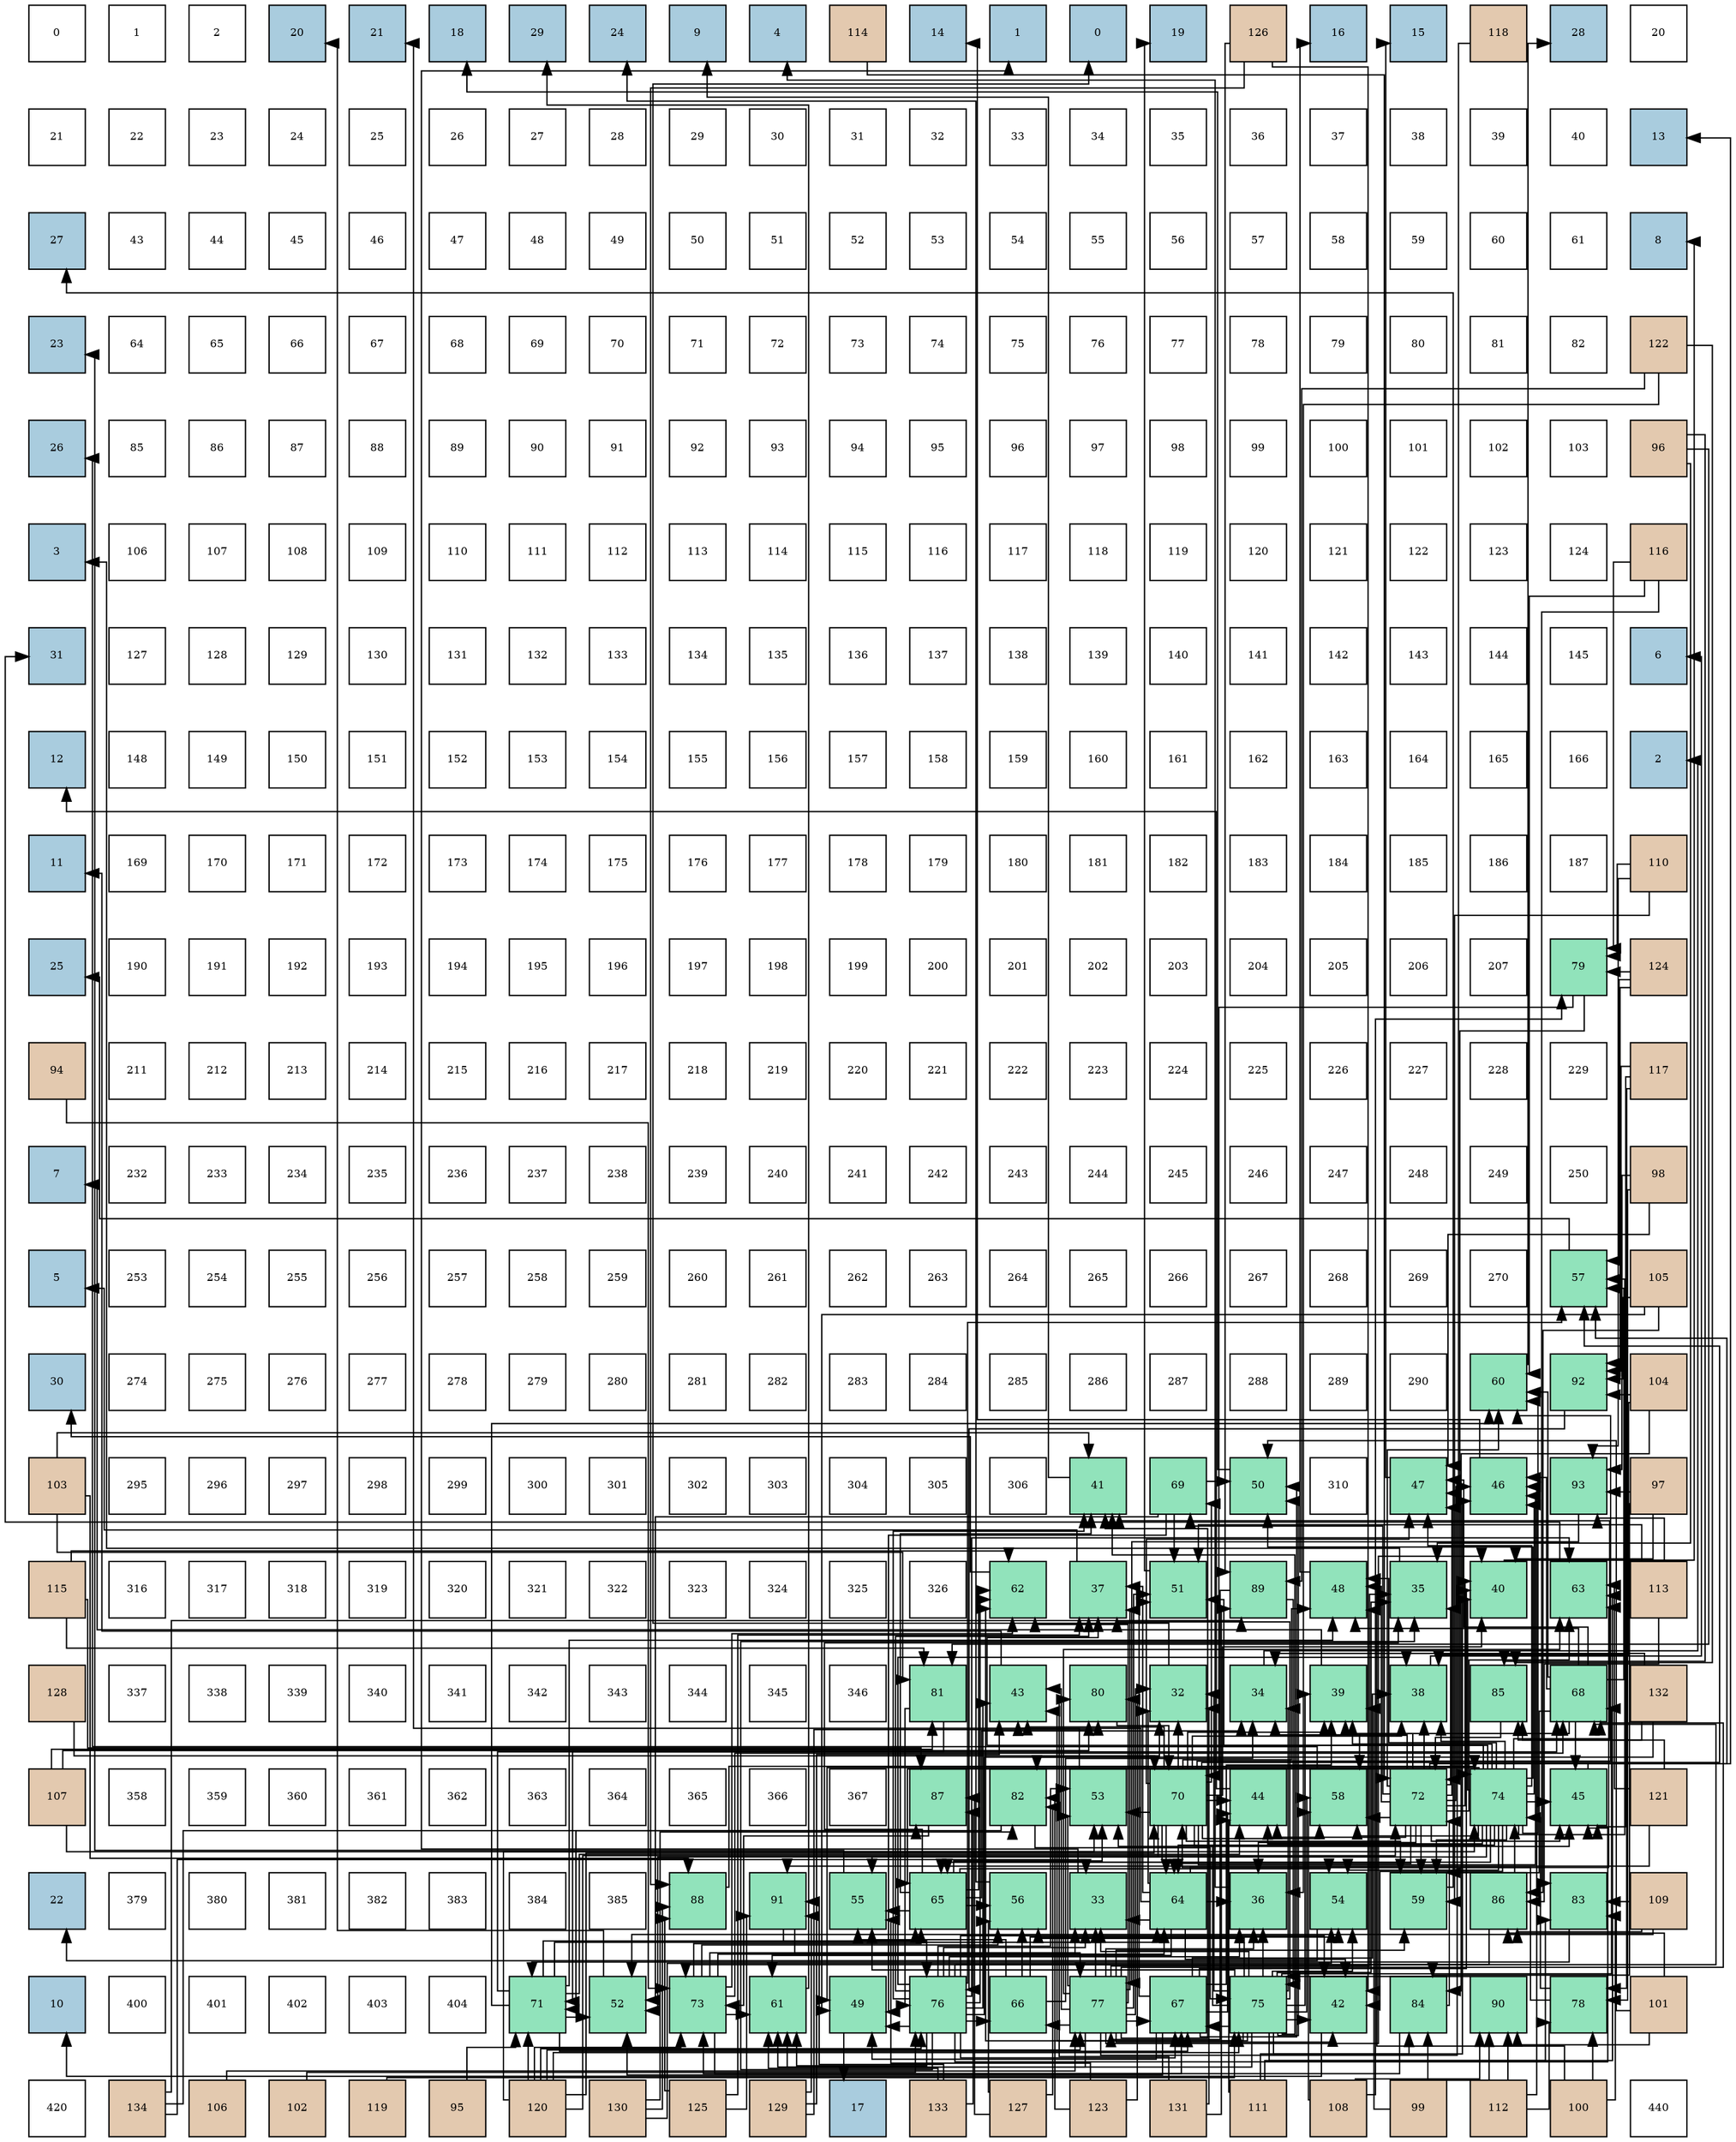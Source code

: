 digraph layout{
 rankdir=TB;
 splines=ortho;
 node [style=filled shape=square fixedsize=true width=0.6];
0[label="0", fontsize=8, fillcolor="#ffffff"];
1[label="1", fontsize=8, fillcolor="#ffffff"];
2[label="2", fontsize=8, fillcolor="#ffffff"];
3[label="20", fontsize=8, fillcolor="#a9ccde"];
4[label="21", fontsize=8, fillcolor="#a9ccde"];
5[label="18", fontsize=8, fillcolor="#a9ccde"];
6[label="29", fontsize=8, fillcolor="#a9ccde"];
7[label="24", fontsize=8, fillcolor="#a9ccde"];
8[label="9", fontsize=8, fillcolor="#a9ccde"];
9[label="4", fontsize=8, fillcolor="#a9ccde"];
10[label="114", fontsize=8, fillcolor="#e3c9af"];
11[label="14", fontsize=8, fillcolor="#a9ccde"];
12[label="1", fontsize=8, fillcolor="#a9ccde"];
13[label="0", fontsize=8, fillcolor="#a9ccde"];
14[label="19", fontsize=8, fillcolor="#a9ccde"];
15[label="126", fontsize=8, fillcolor="#e3c9af"];
16[label="16", fontsize=8, fillcolor="#a9ccde"];
17[label="15", fontsize=8, fillcolor="#a9ccde"];
18[label="118", fontsize=8, fillcolor="#e3c9af"];
19[label="28", fontsize=8, fillcolor="#a9ccde"];
20[label="20", fontsize=8, fillcolor="#ffffff"];
21[label="21", fontsize=8, fillcolor="#ffffff"];
22[label="22", fontsize=8, fillcolor="#ffffff"];
23[label="23", fontsize=8, fillcolor="#ffffff"];
24[label="24", fontsize=8, fillcolor="#ffffff"];
25[label="25", fontsize=8, fillcolor="#ffffff"];
26[label="26", fontsize=8, fillcolor="#ffffff"];
27[label="27", fontsize=8, fillcolor="#ffffff"];
28[label="28", fontsize=8, fillcolor="#ffffff"];
29[label="29", fontsize=8, fillcolor="#ffffff"];
30[label="30", fontsize=8, fillcolor="#ffffff"];
31[label="31", fontsize=8, fillcolor="#ffffff"];
32[label="32", fontsize=8, fillcolor="#ffffff"];
33[label="33", fontsize=8, fillcolor="#ffffff"];
34[label="34", fontsize=8, fillcolor="#ffffff"];
35[label="35", fontsize=8, fillcolor="#ffffff"];
36[label="36", fontsize=8, fillcolor="#ffffff"];
37[label="37", fontsize=8, fillcolor="#ffffff"];
38[label="38", fontsize=8, fillcolor="#ffffff"];
39[label="39", fontsize=8, fillcolor="#ffffff"];
40[label="40", fontsize=8, fillcolor="#ffffff"];
41[label="13", fontsize=8, fillcolor="#a9ccde"];
42[label="27", fontsize=8, fillcolor="#a9ccde"];
43[label="43", fontsize=8, fillcolor="#ffffff"];
44[label="44", fontsize=8, fillcolor="#ffffff"];
45[label="45", fontsize=8, fillcolor="#ffffff"];
46[label="46", fontsize=8, fillcolor="#ffffff"];
47[label="47", fontsize=8, fillcolor="#ffffff"];
48[label="48", fontsize=8, fillcolor="#ffffff"];
49[label="49", fontsize=8, fillcolor="#ffffff"];
50[label="50", fontsize=8, fillcolor="#ffffff"];
51[label="51", fontsize=8, fillcolor="#ffffff"];
52[label="52", fontsize=8, fillcolor="#ffffff"];
53[label="53", fontsize=8, fillcolor="#ffffff"];
54[label="54", fontsize=8, fillcolor="#ffffff"];
55[label="55", fontsize=8, fillcolor="#ffffff"];
56[label="56", fontsize=8, fillcolor="#ffffff"];
57[label="57", fontsize=8, fillcolor="#ffffff"];
58[label="58", fontsize=8, fillcolor="#ffffff"];
59[label="59", fontsize=8, fillcolor="#ffffff"];
60[label="60", fontsize=8, fillcolor="#ffffff"];
61[label="61", fontsize=8, fillcolor="#ffffff"];
62[label="8", fontsize=8, fillcolor="#a9ccde"];
63[label="23", fontsize=8, fillcolor="#a9ccde"];
64[label="64", fontsize=8, fillcolor="#ffffff"];
65[label="65", fontsize=8, fillcolor="#ffffff"];
66[label="66", fontsize=8, fillcolor="#ffffff"];
67[label="67", fontsize=8, fillcolor="#ffffff"];
68[label="68", fontsize=8, fillcolor="#ffffff"];
69[label="69", fontsize=8, fillcolor="#ffffff"];
70[label="70", fontsize=8, fillcolor="#ffffff"];
71[label="71", fontsize=8, fillcolor="#ffffff"];
72[label="72", fontsize=8, fillcolor="#ffffff"];
73[label="73", fontsize=8, fillcolor="#ffffff"];
74[label="74", fontsize=8, fillcolor="#ffffff"];
75[label="75", fontsize=8, fillcolor="#ffffff"];
76[label="76", fontsize=8, fillcolor="#ffffff"];
77[label="77", fontsize=8, fillcolor="#ffffff"];
78[label="78", fontsize=8, fillcolor="#ffffff"];
79[label="79", fontsize=8, fillcolor="#ffffff"];
80[label="80", fontsize=8, fillcolor="#ffffff"];
81[label="81", fontsize=8, fillcolor="#ffffff"];
82[label="82", fontsize=8, fillcolor="#ffffff"];
83[label="122", fontsize=8, fillcolor="#e3c9af"];
84[label="26", fontsize=8, fillcolor="#a9ccde"];
85[label="85", fontsize=8, fillcolor="#ffffff"];
86[label="86", fontsize=8, fillcolor="#ffffff"];
87[label="87", fontsize=8, fillcolor="#ffffff"];
88[label="88", fontsize=8, fillcolor="#ffffff"];
89[label="89", fontsize=8, fillcolor="#ffffff"];
90[label="90", fontsize=8, fillcolor="#ffffff"];
91[label="91", fontsize=8, fillcolor="#ffffff"];
92[label="92", fontsize=8, fillcolor="#ffffff"];
93[label="93", fontsize=8, fillcolor="#ffffff"];
94[label="94", fontsize=8, fillcolor="#ffffff"];
95[label="95", fontsize=8, fillcolor="#ffffff"];
96[label="96", fontsize=8, fillcolor="#ffffff"];
97[label="97", fontsize=8, fillcolor="#ffffff"];
98[label="98", fontsize=8, fillcolor="#ffffff"];
99[label="99", fontsize=8, fillcolor="#ffffff"];
100[label="100", fontsize=8, fillcolor="#ffffff"];
101[label="101", fontsize=8, fillcolor="#ffffff"];
102[label="102", fontsize=8, fillcolor="#ffffff"];
103[label="103", fontsize=8, fillcolor="#ffffff"];
104[label="96", fontsize=8, fillcolor="#e3c9af"];
105[label="3", fontsize=8, fillcolor="#a9ccde"];
106[label="106", fontsize=8, fillcolor="#ffffff"];
107[label="107", fontsize=8, fillcolor="#ffffff"];
108[label="108", fontsize=8, fillcolor="#ffffff"];
109[label="109", fontsize=8, fillcolor="#ffffff"];
110[label="110", fontsize=8, fillcolor="#ffffff"];
111[label="111", fontsize=8, fillcolor="#ffffff"];
112[label="112", fontsize=8, fillcolor="#ffffff"];
113[label="113", fontsize=8, fillcolor="#ffffff"];
114[label="114", fontsize=8, fillcolor="#ffffff"];
115[label="115", fontsize=8, fillcolor="#ffffff"];
116[label="116", fontsize=8, fillcolor="#ffffff"];
117[label="117", fontsize=8, fillcolor="#ffffff"];
118[label="118", fontsize=8, fillcolor="#ffffff"];
119[label="119", fontsize=8, fillcolor="#ffffff"];
120[label="120", fontsize=8, fillcolor="#ffffff"];
121[label="121", fontsize=8, fillcolor="#ffffff"];
122[label="122", fontsize=8, fillcolor="#ffffff"];
123[label="123", fontsize=8, fillcolor="#ffffff"];
124[label="124", fontsize=8, fillcolor="#ffffff"];
125[label="116", fontsize=8, fillcolor="#e3c9af"];
126[label="31", fontsize=8, fillcolor="#a9ccde"];
127[label="127", fontsize=8, fillcolor="#ffffff"];
128[label="128", fontsize=8, fillcolor="#ffffff"];
129[label="129", fontsize=8, fillcolor="#ffffff"];
130[label="130", fontsize=8, fillcolor="#ffffff"];
131[label="131", fontsize=8, fillcolor="#ffffff"];
132[label="132", fontsize=8, fillcolor="#ffffff"];
133[label="133", fontsize=8, fillcolor="#ffffff"];
134[label="134", fontsize=8, fillcolor="#ffffff"];
135[label="135", fontsize=8, fillcolor="#ffffff"];
136[label="136", fontsize=8, fillcolor="#ffffff"];
137[label="137", fontsize=8, fillcolor="#ffffff"];
138[label="138", fontsize=8, fillcolor="#ffffff"];
139[label="139", fontsize=8, fillcolor="#ffffff"];
140[label="140", fontsize=8, fillcolor="#ffffff"];
141[label="141", fontsize=8, fillcolor="#ffffff"];
142[label="142", fontsize=8, fillcolor="#ffffff"];
143[label="143", fontsize=8, fillcolor="#ffffff"];
144[label="144", fontsize=8, fillcolor="#ffffff"];
145[label="145", fontsize=8, fillcolor="#ffffff"];
146[label="6", fontsize=8, fillcolor="#a9ccde"];
147[label="12", fontsize=8, fillcolor="#a9ccde"];
148[label="148", fontsize=8, fillcolor="#ffffff"];
149[label="149", fontsize=8, fillcolor="#ffffff"];
150[label="150", fontsize=8, fillcolor="#ffffff"];
151[label="151", fontsize=8, fillcolor="#ffffff"];
152[label="152", fontsize=8, fillcolor="#ffffff"];
153[label="153", fontsize=8, fillcolor="#ffffff"];
154[label="154", fontsize=8, fillcolor="#ffffff"];
155[label="155", fontsize=8, fillcolor="#ffffff"];
156[label="156", fontsize=8, fillcolor="#ffffff"];
157[label="157", fontsize=8, fillcolor="#ffffff"];
158[label="158", fontsize=8, fillcolor="#ffffff"];
159[label="159", fontsize=8, fillcolor="#ffffff"];
160[label="160", fontsize=8, fillcolor="#ffffff"];
161[label="161", fontsize=8, fillcolor="#ffffff"];
162[label="162", fontsize=8, fillcolor="#ffffff"];
163[label="163", fontsize=8, fillcolor="#ffffff"];
164[label="164", fontsize=8, fillcolor="#ffffff"];
165[label="165", fontsize=8, fillcolor="#ffffff"];
166[label="166", fontsize=8, fillcolor="#ffffff"];
167[label="2", fontsize=8, fillcolor="#a9ccde"];
168[label="11", fontsize=8, fillcolor="#a9ccde"];
169[label="169", fontsize=8, fillcolor="#ffffff"];
170[label="170", fontsize=8, fillcolor="#ffffff"];
171[label="171", fontsize=8, fillcolor="#ffffff"];
172[label="172", fontsize=8, fillcolor="#ffffff"];
173[label="173", fontsize=8, fillcolor="#ffffff"];
174[label="174", fontsize=8, fillcolor="#ffffff"];
175[label="175", fontsize=8, fillcolor="#ffffff"];
176[label="176", fontsize=8, fillcolor="#ffffff"];
177[label="177", fontsize=8, fillcolor="#ffffff"];
178[label="178", fontsize=8, fillcolor="#ffffff"];
179[label="179", fontsize=8, fillcolor="#ffffff"];
180[label="180", fontsize=8, fillcolor="#ffffff"];
181[label="181", fontsize=8, fillcolor="#ffffff"];
182[label="182", fontsize=8, fillcolor="#ffffff"];
183[label="183", fontsize=8, fillcolor="#ffffff"];
184[label="184", fontsize=8, fillcolor="#ffffff"];
185[label="185", fontsize=8, fillcolor="#ffffff"];
186[label="186", fontsize=8, fillcolor="#ffffff"];
187[label="187", fontsize=8, fillcolor="#ffffff"];
188[label="110", fontsize=8, fillcolor="#e3c9af"];
189[label="25", fontsize=8, fillcolor="#a9ccde"];
190[label="190", fontsize=8, fillcolor="#ffffff"];
191[label="191", fontsize=8, fillcolor="#ffffff"];
192[label="192", fontsize=8, fillcolor="#ffffff"];
193[label="193", fontsize=8, fillcolor="#ffffff"];
194[label="194", fontsize=8, fillcolor="#ffffff"];
195[label="195", fontsize=8, fillcolor="#ffffff"];
196[label="196", fontsize=8, fillcolor="#ffffff"];
197[label="197", fontsize=8, fillcolor="#ffffff"];
198[label="198", fontsize=8, fillcolor="#ffffff"];
199[label="199", fontsize=8, fillcolor="#ffffff"];
200[label="200", fontsize=8, fillcolor="#ffffff"];
201[label="201", fontsize=8, fillcolor="#ffffff"];
202[label="202", fontsize=8, fillcolor="#ffffff"];
203[label="203", fontsize=8, fillcolor="#ffffff"];
204[label="204", fontsize=8, fillcolor="#ffffff"];
205[label="205", fontsize=8, fillcolor="#ffffff"];
206[label="206", fontsize=8, fillcolor="#ffffff"];
207[label="207", fontsize=8, fillcolor="#ffffff"];
208[label="79", fontsize=8, fillcolor="#91e3bb"];
209[label="124", fontsize=8, fillcolor="#e3c9af"];
210[label="94", fontsize=8, fillcolor="#e3c9af"];
211[label="211", fontsize=8, fillcolor="#ffffff"];
212[label="212", fontsize=8, fillcolor="#ffffff"];
213[label="213", fontsize=8, fillcolor="#ffffff"];
214[label="214", fontsize=8, fillcolor="#ffffff"];
215[label="215", fontsize=8, fillcolor="#ffffff"];
216[label="216", fontsize=8, fillcolor="#ffffff"];
217[label="217", fontsize=8, fillcolor="#ffffff"];
218[label="218", fontsize=8, fillcolor="#ffffff"];
219[label="219", fontsize=8, fillcolor="#ffffff"];
220[label="220", fontsize=8, fillcolor="#ffffff"];
221[label="221", fontsize=8, fillcolor="#ffffff"];
222[label="222", fontsize=8, fillcolor="#ffffff"];
223[label="223", fontsize=8, fillcolor="#ffffff"];
224[label="224", fontsize=8, fillcolor="#ffffff"];
225[label="225", fontsize=8, fillcolor="#ffffff"];
226[label="226", fontsize=8, fillcolor="#ffffff"];
227[label="227", fontsize=8, fillcolor="#ffffff"];
228[label="228", fontsize=8, fillcolor="#ffffff"];
229[label="229", fontsize=8, fillcolor="#ffffff"];
230[label="117", fontsize=8, fillcolor="#e3c9af"];
231[label="7", fontsize=8, fillcolor="#a9ccde"];
232[label="232", fontsize=8, fillcolor="#ffffff"];
233[label="233", fontsize=8, fillcolor="#ffffff"];
234[label="234", fontsize=8, fillcolor="#ffffff"];
235[label="235", fontsize=8, fillcolor="#ffffff"];
236[label="236", fontsize=8, fillcolor="#ffffff"];
237[label="237", fontsize=8, fillcolor="#ffffff"];
238[label="238", fontsize=8, fillcolor="#ffffff"];
239[label="239", fontsize=8, fillcolor="#ffffff"];
240[label="240", fontsize=8, fillcolor="#ffffff"];
241[label="241", fontsize=8, fillcolor="#ffffff"];
242[label="242", fontsize=8, fillcolor="#ffffff"];
243[label="243", fontsize=8, fillcolor="#ffffff"];
244[label="244", fontsize=8, fillcolor="#ffffff"];
245[label="245", fontsize=8, fillcolor="#ffffff"];
246[label="246", fontsize=8, fillcolor="#ffffff"];
247[label="247", fontsize=8, fillcolor="#ffffff"];
248[label="248", fontsize=8, fillcolor="#ffffff"];
249[label="249", fontsize=8, fillcolor="#ffffff"];
250[label="250", fontsize=8, fillcolor="#ffffff"];
251[label="98", fontsize=8, fillcolor="#e3c9af"];
252[label="5", fontsize=8, fillcolor="#a9ccde"];
253[label="253", fontsize=8, fillcolor="#ffffff"];
254[label="254", fontsize=8, fillcolor="#ffffff"];
255[label="255", fontsize=8, fillcolor="#ffffff"];
256[label="256", fontsize=8, fillcolor="#ffffff"];
257[label="257", fontsize=8, fillcolor="#ffffff"];
258[label="258", fontsize=8, fillcolor="#ffffff"];
259[label="259", fontsize=8, fillcolor="#ffffff"];
260[label="260", fontsize=8, fillcolor="#ffffff"];
261[label="261", fontsize=8, fillcolor="#ffffff"];
262[label="262", fontsize=8, fillcolor="#ffffff"];
263[label="263", fontsize=8, fillcolor="#ffffff"];
264[label="264", fontsize=8, fillcolor="#ffffff"];
265[label="265", fontsize=8, fillcolor="#ffffff"];
266[label="266", fontsize=8, fillcolor="#ffffff"];
267[label="267", fontsize=8, fillcolor="#ffffff"];
268[label="268", fontsize=8, fillcolor="#ffffff"];
269[label="269", fontsize=8, fillcolor="#ffffff"];
270[label="270", fontsize=8, fillcolor="#ffffff"];
271[label="57", fontsize=8, fillcolor="#91e3bb"];
272[label="105", fontsize=8, fillcolor="#e3c9af"];
273[label="30", fontsize=8, fillcolor="#a9ccde"];
274[label="274", fontsize=8, fillcolor="#ffffff"];
275[label="275", fontsize=8, fillcolor="#ffffff"];
276[label="276", fontsize=8, fillcolor="#ffffff"];
277[label="277", fontsize=8, fillcolor="#ffffff"];
278[label="278", fontsize=8, fillcolor="#ffffff"];
279[label="279", fontsize=8, fillcolor="#ffffff"];
280[label="280", fontsize=8, fillcolor="#ffffff"];
281[label="281", fontsize=8, fillcolor="#ffffff"];
282[label="282", fontsize=8, fillcolor="#ffffff"];
283[label="283", fontsize=8, fillcolor="#ffffff"];
284[label="284", fontsize=8, fillcolor="#ffffff"];
285[label="285", fontsize=8, fillcolor="#ffffff"];
286[label="286", fontsize=8, fillcolor="#ffffff"];
287[label="287", fontsize=8, fillcolor="#ffffff"];
288[label="288", fontsize=8, fillcolor="#ffffff"];
289[label="289", fontsize=8, fillcolor="#ffffff"];
290[label="290", fontsize=8, fillcolor="#ffffff"];
291[label="60", fontsize=8, fillcolor="#91e3bb"];
292[label="92", fontsize=8, fillcolor="#91e3bb"];
293[label="104", fontsize=8, fillcolor="#e3c9af"];
294[label="103", fontsize=8, fillcolor="#e3c9af"];
295[label="295", fontsize=8, fillcolor="#ffffff"];
296[label="296", fontsize=8, fillcolor="#ffffff"];
297[label="297", fontsize=8, fillcolor="#ffffff"];
298[label="298", fontsize=8, fillcolor="#ffffff"];
299[label="299", fontsize=8, fillcolor="#ffffff"];
300[label="300", fontsize=8, fillcolor="#ffffff"];
301[label="301", fontsize=8, fillcolor="#ffffff"];
302[label="302", fontsize=8, fillcolor="#ffffff"];
303[label="303", fontsize=8, fillcolor="#ffffff"];
304[label="304", fontsize=8, fillcolor="#ffffff"];
305[label="305", fontsize=8, fillcolor="#ffffff"];
306[label="306", fontsize=8, fillcolor="#ffffff"];
307[label="41", fontsize=8, fillcolor="#91e3bb"];
308[label="69", fontsize=8, fillcolor="#91e3bb"];
309[label="50", fontsize=8, fillcolor="#91e3bb"];
310[label="310", fontsize=8, fillcolor="#ffffff"];
311[label="47", fontsize=8, fillcolor="#91e3bb"];
312[label="46", fontsize=8, fillcolor="#91e3bb"];
313[label="93", fontsize=8, fillcolor="#91e3bb"];
314[label="97", fontsize=8, fillcolor="#e3c9af"];
315[label="115", fontsize=8, fillcolor="#e3c9af"];
316[label="316", fontsize=8, fillcolor="#ffffff"];
317[label="317", fontsize=8, fillcolor="#ffffff"];
318[label="318", fontsize=8, fillcolor="#ffffff"];
319[label="319", fontsize=8, fillcolor="#ffffff"];
320[label="320", fontsize=8, fillcolor="#ffffff"];
321[label="321", fontsize=8, fillcolor="#ffffff"];
322[label="322", fontsize=8, fillcolor="#ffffff"];
323[label="323", fontsize=8, fillcolor="#ffffff"];
324[label="324", fontsize=8, fillcolor="#ffffff"];
325[label="325", fontsize=8, fillcolor="#ffffff"];
326[label="326", fontsize=8, fillcolor="#ffffff"];
327[label="62", fontsize=8, fillcolor="#91e3bb"];
328[label="37", fontsize=8, fillcolor="#91e3bb"];
329[label="51", fontsize=8, fillcolor="#91e3bb"];
330[label="89", fontsize=8, fillcolor="#91e3bb"];
331[label="48", fontsize=8, fillcolor="#91e3bb"];
332[label="35", fontsize=8, fillcolor="#91e3bb"];
333[label="40", fontsize=8, fillcolor="#91e3bb"];
334[label="63", fontsize=8, fillcolor="#91e3bb"];
335[label="113", fontsize=8, fillcolor="#e3c9af"];
336[label="128", fontsize=8, fillcolor="#e3c9af"];
337[label="337", fontsize=8, fillcolor="#ffffff"];
338[label="338", fontsize=8, fillcolor="#ffffff"];
339[label="339", fontsize=8, fillcolor="#ffffff"];
340[label="340", fontsize=8, fillcolor="#ffffff"];
341[label="341", fontsize=8, fillcolor="#ffffff"];
342[label="342", fontsize=8, fillcolor="#ffffff"];
343[label="343", fontsize=8, fillcolor="#ffffff"];
344[label="344", fontsize=8, fillcolor="#ffffff"];
345[label="345", fontsize=8, fillcolor="#ffffff"];
346[label="346", fontsize=8, fillcolor="#ffffff"];
347[label="81", fontsize=8, fillcolor="#91e3bb"];
348[label="43", fontsize=8, fillcolor="#91e3bb"];
349[label="80", fontsize=8, fillcolor="#91e3bb"];
350[label="32", fontsize=8, fillcolor="#91e3bb"];
351[label="34", fontsize=8, fillcolor="#91e3bb"];
352[label="39", fontsize=8, fillcolor="#91e3bb"];
353[label="38", fontsize=8, fillcolor="#91e3bb"];
354[label="85", fontsize=8, fillcolor="#91e3bb"];
355[label="68", fontsize=8, fillcolor="#91e3bb"];
356[label="132", fontsize=8, fillcolor="#e3c9af"];
357[label="107", fontsize=8, fillcolor="#e3c9af"];
358[label="358", fontsize=8, fillcolor="#ffffff"];
359[label="359", fontsize=8, fillcolor="#ffffff"];
360[label="360", fontsize=8, fillcolor="#ffffff"];
361[label="361", fontsize=8, fillcolor="#ffffff"];
362[label="362", fontsize=8, fillcolor="#ffffff"];
363[label="363", fontsize=8, fillcolor="#ffffff"];
364[label="364", fontsize=8, fillcolor="#ffffff"];
365[label="365", fontsize=8, fillcolor="#ffffff"];
366[label="366", fontsize=8, fillcolor="#ffffff"];
367[label="367", fontsize=8, fillcolor="#ffffff"];
368[label="87", fontsize=8, fillcolor="#91e3bb"];
369[label="82", fontsize=8, fillcolor="#91e3bb"];
370[label="53", fontsize=8, fillcolor="#91e3bb"];
371[label="70", fontsize=8, fillcolor="#91e3bb"];
372[label="44", fontsize=8, fillcolor="#91e3bb"];
373[label="58", fontsize=8, fillcolor="#91e3bb"];
374[label="72", fontsize=8, fillcolor="#91e3bb"];
375[label="74", fontsize=8, fillcolor="#91e3bb"];
376[label="45", fontsize=8, fillcolor="#91e3bb"];
377[label="121", fontsize=8, fillcolor="#e3c9af"];
378[label="22", fontsize=8, fillcolor="#a9ccde"];
379[label="379", fontsize=8, fillcolor="#ffffff"];
380[label="380", fontsize=8, fillcolor="#ffffff"];
381[label="381", fontsize=8, fillcolor="#ffffff"];
382[label="382", fontsize=8, fillcolor="#ffffff"];
383[label="383", fontsize=8, fillcolor="#ffffff"];
384[label="384", fontsize=8, fillcolor="#ffffff"];
385[label="385", fontsize=8, fillcolor="#ffffff"];
386[label="88", fontsize=8, fillcolor="#91e3bb"];
387[label="91", fontsize=8, fillcolor="#91e3bb"];
388[label="55", fontsize=8, fillcolor="#91e3bb"];
389[label="65", fontsize=8, fillcolor="#91e3bb"];
390[label="56", fontsize=8, fillcolor="#91e3bb"];
391[label="33", fontsize=8, fillcolor="#91e3bb"];
392[label="64", fontsize=8, fillcolor="#91e3bb"];
393[label="36", fontsize=8, fillcolor="#91e3bb"];
394[label="54", fontsize=8, fillcolor="#91e3bb"];
395[label="59", fontsize=8, fillcolor="#91e3bb"];
396[label="86", fontsize=8, fillcolor="#91e3bb"];
397[label="83", fontsize=8, fillcolor="#91e3bb"];
398[label="109", fontsize=8, fillcolor="#e3c9af"];
399[label="10", fontsize=8, fillcolor="#a9ccde"];
400[label="400", fontsize=8, fillcolor="#ffffff"];
401[label="401", fontsize=8, fillcolor="#ffffff"];
402[label="402", fontsize=8, fillcolor="#ffffff"];
403[label="403", fontsize=8, fillcolor="#ffffff"];
404[label="404", fontsize=8, fillcolor="#ffffff"];
405[label="71", fontsize=8, fillcolor="#91e3bb"];
406[label="52", fontsize=8, fillcolor="#91e3bb"];
407[label="73", fontsize=8, fillcolor="#91e3bb"];
408[label="61", fontsize=8, fillcolor="#91e3bb"];
409[label="49", fontsize=8, fillcolor="#91e3bb"];
410[label="76", fontsize=8, fillcolor="#91e3bb"];
411[label="66", fontsize=8, fillcolor="#91e3bb"];
412[label="77", fontsize=8, fillcolor="#91e3bb"];
413[label="67", fontsize=8, fillcolor="#91e3bb"];
414[label="75", fontsize=8, fillcolor="#91e3bb"];
415[label="42", fontsize=8, fillcolor="#91e3bb"];
416[label="84", fontsize=8, fillcolor="#91e3bb"];
417[label="90", fontsize=8, fillcolor="#91e3bb"];
418[label="78", fontsize=8, fillcolor="#91e3bb"];
419[label="101", fontsize=8, fillcolor="#e3c9af"];
420[label="420", fontsize=8, fillcolor="#ffffff"];
421[label="134", fontsize=8, fillcolor="#e3c9af"];
422[label="106", fontsize=8, fillcolor="#e3c9af"];
423[label="102", fontsize=8, fillcolor="#e3c9af"];
424[label="119", fontsize=8, fillcolor="#e3c9af"];
425[label="95", fontsize=8, fillcolor="#e3c9af"];
426[label="120", fontsize=8, fillcolor="#e3c9af"];
427[label="130", fontsize=8, fillcolor="#e3c9af"];
428[label="125", fontsize=8, fillcolor="#e3c9af"];
429[label="129", fontsize=8, fillcolor="#e3c9af"];
430[label="17", fontsize=8, fillcolor="#a9ccde"];
431[label="133", fontsize=8, fillcolor="#e3c9af"];
432[label="127", fontsize=8, fillcolor="#e3c9af"];
433[label="123", fontsize=8, fillcolor="#e3c9af"];
434[label="131", fontsize=8, fillcolor="#e3c9af"];
435[label="111", fontsize=8, fillcolor="#e3c9af"];
436[label="108", fontsize=8, fillcolor="#e3c9af"];
437[label="99", fontsize=8, fillcolor="#e3c9af"];
438[label="112", fontsize=8, fillcolor="#e3c9af"];
439[label="100", fontsize=8, fillcolor="#e3c9af"];
440[label="440", fontsize=8, fillcolor="#ffffff"];
edge [constraint=false, style=vis];350 -> 13;
391 -> 12;
351 -> 167;
332 -> 105;
393 -> 9;
328 -> 252;
353 -> 146;
352 -> 231;
333 -> 62;
307 -> 8;
415 -> 399;
348 -> 168;
372 -> 147;
376 -> 41;
312 -> 11;
311 -> 17;
331 -> 16;
409 -> 430;
309 -> 5;
329 -> 14;
406 -> 3;
370 -> 4;
394 -> 378;
388 -> 63;
390 -> 7;
271 -> 189;
373 -> 84;
395 -> 42;
291 -> 19;
408 -> 6;
327 -> 273;
334 -> 126;
392 -> 350;
392 -> 391;
392 -> 393;
392 -> 328;
392 -> 415;
392 -> 348;
392 -> 408;
392 -> 334;
389 -> 351;
389 -> 332;
389 -> 307;
389 -> 370;
389 -> 394;
389 -> 388;
389 -> 390;
389 -> 327;
411 -> 351;
411 -> 394;
411 -> 388;
411 -> 390;
413 -> 353;
413 -> 352;
413 -> 333;
413 -> 372;
413 -> 409;
413 -> 309;
413 -> 329;
413 -> 406;
355 -> 376;
355 -> 312;
355 -> 311;
355 -> 331;
355 -> 271;
355 -> 373;
355 -> 395;
355 -> 291;
308 -> 409;
308 -> 309;
308 -> 329;
308 -> 406;
371 -> 350;
371 -> 353;
371 -> 352;
371 -> 333;
371 -> 348;
371 -> 372;
371 -> 376;
371 -> 312;
371 -> 311;
371 -> 331;
371 -> 370;
371 -> 388;
371 -> 271;
371 -> 373;
371 -> 395;
371 -> 291;
371 -> 392;
371 -> 389;
371 -> 308;
405 -> 372;
405 -> 331;
405 -> 406;
405 -> 291;
405 -> 392;
405 -> 389;
405 -> 413;
405 -> 355;
374 -> 351;
374 -> 332;
374 -> 393;
374 -> 353;
374 -> 352;
374 -> 333;
374 -> 372;
374 -> 376;
374 -> 312;
374 -> 311;
374 -> 331;
374 -> 271;
374 -> 373;
374 -> 395;
374 -> 291;
374 -> 334;
374 -> 392;
374 -> 389;
374 -> 308;
407 -> 391;
407 -> 390;
407 -> 408;
407 -> 327;
407 -> 392;
407 -> 389;
407 -> 413;
407 -> 355;
375 -> 328;
375 -> 353;
375 -> 352;
375 -> 333;
375 -> 307;
375 -> 415;
375 -> 372;
375 -> 376;
375 -> 312;
375 -> 311;
375 -> 331;
375 -> 409;
375 -> 309;
375 -> 329;
375 -> 406;
375 -> 394;
375 -> 271;
375 -> 373;
375 -> 395;
375 -> 291;
375 -> 392;
375 -> 389;
414 -> 350;
414 -> 391;
414 -> 351;
414 -> 332;
414 -> 393;
414 -> 328;
414 -> 352;
414 -> 307;
414 -> 415;
414 -> 348;
414 -> 312;
414 -> 309;
414 -> 370;
414 -> 394;
414 -> 388;
414 -> 390;
414 -> 373;
414 -> 408;
414 -> 327;
414 -> 334;
414 -> 413;
414 -> 355;
410 -> 350;
410 -> 391;
410 -> 332;
410 -> 393;
410 -> 328;
410 -> 353;
410 -> 307;
410 -> 415;
410 -> 348;
410 -> 376;
410 -> 409;
410 -> 370;
410 -> 271;
410 -> 408;
410 -> 327;
410 -> 334;
410 -> 411;
410 -> 413;
410 -> 355;
412 -> 350;
412 -> 391;
412 -> 332;
412 -> 393;
412 -> 328;
412 -> 333;
412 -> 307;
412 -> 415;
412 -> 348;
412 -> 311;
412 -> 329;
412 -> 370;
412 -> 395;
412 -> 408;
412 -> 327;
412 -> 334;
412 -> 411;
412 -> 413;
412 -> 355;
418 -> 371;
418 -> 375;
208 -> 371;
208 -> 374;
349 -> 371;
347 -> 405;
347 -> 410;
369 -> 405;
369 -> 414;
397 -> 405;
416 -> 374;
416 -> 407;
354 -> 374;
396 -> 407;
396 -> 375;
368 -> 407;
386 -> 375;
330 -> 414;
330 -> 412;
417 -> 414;
387 -> 410;
387 -> 412;
292 -> 410;
313 -> 412;
210 -> 407;
425 -> 405;
104 -> 332;
104 -> 347;
104 -> 354;
314 -> 333;
314 -> 416;
314 -> 313;
251 -> 311;
251 -> 418;
251 -> 313;
437 -> 352;
437 -> 416;
437 -> 417;
439 -> 331;
439 -> 418;
439 -> 397;
419 -> 309;
419 -> 396;
419 -> 417;
423 -> 410;
294 -> 307;
294 -> 347;
294 -> 386;
293 -> 353;
293 -> 416;
293 -> 292;
272 -> 409;
272 -> 396;
272 -> 292;
422 -> 412;
357 -> 370;
357 -> 349;
357 -> 347;
436 -> 373;
436 -> 208;
436 -> 417;
398 -> 406;
398 -> 397;
398 -> 396;
188 -> 395;
188 -> 208;
188 -> 313;
435 -> 372;
435 -> 397;
435 -> 416;
438 -> 312;
438 -> 418;
438 -> 417;
335 -> 329;
335 -> 396;
335 -> 313;
10 -> 374;
315 -> 327;
315 -> 347;
315 -> 368;
125 -> 291;
125 -> 208;
125 -> 397;
230 -> 376;
230 -> 418;
230 -> 292;
18 -> 375;
424 -> 414;
426 -> 371;
426 -> 405;
426 -> 374;
426 -> 407;
426 -> 375;
426 -> 414;
426 -> 410;
426 -> 412;
377 -> 334;
377 -> 354;
377 -> 387;
83 -> 393;
83 -> 354;
83 -> 330;
433 -> 388;
433 -> 349;
433 -> 369;
209 -> 271;
209 -> 208;
209 -> 292;
428 -> 328;
428 -> 386;
428 -> 387;
15 -> 415;
15 -> 386;
15 -> 330;
432 -> 390;
432 -> 369;
432 -> 368;
336 -> 371;
429 -> 348;
429 -> 349;
429 -> 387;
427 -> 394;
427 -> 369;
427 -> 386;
434 -> 350;
434 -> 349;
434 -> 330;
356 -> 351;
356 -> 369;
356 -> 354;
431 -> 408;
431 -> 368;
431 -> 387;
421 -> 391;
421 -> 368;
421 -> 330;
edge [constraint=true, style=invis];
0 -> 21 -> 42 -> 63 -> 84 -> 105 -> 126 -> 147 -> 168 -> 189 -> 210 -> 231 -> 252 -> 273 -> 294 -> 315 -> 336 -> 357 -> 378 -> 399 -> 420;
1 -> 22 -> 43 -> 64 -> 85 -> 106 -> 127 -> 148 -> 169 -> 190 -> 211 -> 232 -> 253 -> 274 -> 295 -> 316 -> 337 -> 358 -> 379 -> 400 -> 421;
2 -> 23 -> 44 -> 65 -> 86 -> 107 -> 128 -> 149 -> 170 -> 191 -> 212 -> 233 -> 254 -> 275 -> 296 -> 317 -> 338 -> 359 -> 380 -> 401 -> 422;
3 -> 24 -> 45 -> 66 -> 87 -> 108 -> 129 -> 150 -> 171 -> 192 -> 213 -> 234 -> 255 -> 276 -> 297 -> 318 -> 339 -> 360 -> 381 -> 402 -> 423;
4 -> 25 -> 46 -> 67 -> 88 -> 109 -> 130 -> 151 -> 172 -> 193 -> 214 -> 235 -> 256 -> 277 -> 298 -> 319 -> 340 -> 361 -> 382 -> 403 -> 424;
5 -> 26 -> 47 -> 68 -> 89 -> 110 -> 131 -> 152 -> 173 -> 194 -> 215 -> 236 -> 257 -> 278 -> 299 -> 320 -> 341 -> 362 -> 383 -> 404 -> 425;
6 -> 27 -> 48 -> 69 -> 90 -> 111 -> 132 -> 153 -> 174 -> 195 -> 216 -> 237 -> 258 -> 279 -> 300 -> 321 -> 342 -> 363 -> 384 -> 405 -> 426;
7 -> 28 -> 49 -> 70 -> 91 -> 112 -> 133 -> 154 -> 175 -> 196 -> 217 -> 238 -> 259 -> 280 -> 301 -> 322 -> 343 -> 364 -> 385 -> 406 -> 427;
8 -> 29 -> 50 -> 71 -> 92 -> 113 -> 134 -> 155 -> 176 -> 197 -> 218 -> 239 -> 260 -> 281 -> 302 -> 323 -> 344 -> 365 -> 386 -> 407 -> 428;
9 -> 30 -> 51 -> 72 -> 93 -> 114 -> 135 -> 156 -> 177 -> 198 -> 219 -> 240 -> 261 -> 282 -> 303 -> 324 -> 345 -> 366 -> 387 -> 408 -> 429;
10 -> 31 -> 52 -> 73 -> 94 -> 115 -> 136 -> 157 -> 178 -> 199 -> 220 -> 241 -> 262 -> 283 -> 304 -> 325 -> 346 -> 367 -> 388 -> 409 -> 430;
11 -> 32 -> 53 -> 74 -> 95 -> 116 -> 137 -> 158 -> 179 -> 200 -> 221 -> 242 -> 263 -> 284 -> 305 -> 326 -> 347 -> 368 -> 389 -> 410 -> 431;
12 -> 33 -> 54 -> 75 -> 96 -> 117 -> 138 -> 159 -> 180 -> 201 -> 222 -> 243 -> 264 -> 285 -> 306 -> 327 -> 348 -> 369 -> 390 -> 411 -> 432;
13 -> 34 -> 55 -> 76 -> 97 -> 118 -> 139 -> 160 -> 181 -> 202 -> 223 -> 244 -> 265 -> 286 -> 307 -> 328 -> 349 -> 370 -> 391 -> 412 -> 433;
14 -> 35 -> 56 -> 77 -> 98 -> 119 -> 140 -> 161 -> 182 -> 203 -> 224 -> 245 -> 266 -> 287 -> 308 -> 329 -> 350 -> 371 -> 392 -> 413 -> 434;
15 -> 36 -> 57 -> 78 -> 99 -> 120 -> 141 -> 162 -> 183 -> 204 -> 225 -> 246 -> 267 -> 288 -> 309 -> 330 -> 351 -> 372 -> 393 -> 414 -> 435;
16 -> 37 -> 58 -> 79 -> 100 -> 121 -> 142 -> 163 -> 184 -> 205 -> 226 -> 247 -> 268 -> 289 -> 310 -> 331 -> 352 -> 373 -> 394 -> 415 -> 436;
17 -> 38 -> 59 -> 80 -> 101 -> 122 -> 143 -> 164 -> 185 -> 206 -> 227 -> 248 -> 269 -> 290 -> 311 -> 332 -> 353 -> 374 -> 395 -> 416 -> 437;
18 -> 39 -> 60 -> 81 -> 102 -> 123 -> 144 -> 165 -> 186 -> 207 -> 228 -> 249 -> 270 -> 291 -> 312 -> 333 -> 354 -> 375 -> 396 -> 417 -> 438;
19 -> 40 -> 61 -> 82 -> 103 -> 124 -> 145 -> 166 -> 187 -> 208 -> 229 -> 250 -> 271 -> 292 -> 313 -> 334 -> 355 -> 376 -> 397 -> 418 -> 439;
20 -> 41 -> 62 -> 83 -> 104 -> 125 -> 146 -> 167 -> 188 -> 209 -> 230 -> 251 -> 272 -> 293 -> 314 -> 335 -> 356 -> 377 -> 398 -> 419 -> 440;
rank = same {0 -> 1 -> 2 -> 3 -> 4 -> 5 -> 6 -> 7 -> 8 -> 9 -> 10 -> 11 -> 12 -> 13 -> 14 -> 15 -> 16 -> 17 -> 18 -> 19 -> 20};
rank = same {21 -> 22 -> 23 -> 24 -> 25 -> 26 -> 27 -> 28 -> 29 -> 30 -> 31 -> 32 -> 33 -> 34 -> 35 -> 36 -> 37 -> 38 -> 39 -> 40 -> 41};
rank = same {42 -> 43 -> 44 -> 45 -> 46 -> 47 -> 48 -> 49 -> 50 -> 51 -> 52 -> 53 -> 54 -> 55 -> 56 -> 57 -> 58 -> 59 -> 60 -> 61 -> 62};
rank = same {63 -> 64 -> 65 -> 66 -> 67 -> 68 -> 69 -> 70 -> 71 -> 72 -> 73 -> 74 -> 75 -> 76 -> 77 -> 78 -> 79 -> 80 -> 81 -> 82 -> 83};
rank = same {84 -> 85 -> 86 -> 87 -> 88 -> 89 -> 90 -> 91 -> 92 -> 93 -> 94 -> 95 -> 96 -> 97 -> 98 -> 99 -> 100 -> 101 -> 102 -> 103 -> 104};
rank = same {105 -> 106 -> 107 -> 108 -> 109 -> 110 -> 111 -> 112 -> 113 -> 114 -> 115 -> 116 -> 117 -> 118 -> 119 -> 120 -> 121 -> 122 -> 123 -> 124 -> 125};
rank = same {126 -> 127 -> 128 -> 129 -> 130 -> 131 -> 132 -> 133 -> 134 -> 135 -> 136 -> 137 -> 138 -> 139 -> 140 -> 141 -> 142 -> 143 -> 144 -> 145 -> 146};
rank = same {147 -> 148 -> 149 -> 150 -> 151 -> 152 -> 153 -> 154 -> 155 -> 156 -> 157 -> 158 -> 159 -> 160 -> 161 -> 162 -> 163 -> 164 -> 165 -> 166 -> 167};
rank = same {168 -> 169 -> 170 -> 171 -> 172 -> 173 -> 174 -> 175 -> 176 -> 177 -> 178 -> 179 -> 180 -> 181 -> 182 -> 183 -> 184 -> 185 -> 186 -> 187 -> 188};
rank = same {189 -> 190 -> 191 -> 192 -> 193 -> 194 -> 195 -> 196 -> 197 -> 198 -> 199 -> 200 -> 201 -> 202 -> 203 -> 204 -> 205 -> 206 -> 207 -> 208 -> 209};
rank = same {210 -> 211 -> 212 -> 213 -> 214 -> 215 -> 216 -> 217 -> 218 -> 219 -> 220 -> 221 -> 222 -> 223 -> 224 -> 225 -> 226 -> 227 -> 228 -> 229 -> 230};
rank = same {231 -> 232 -> 233 -> 234 -> 235 -> 236 -> 237 -> 238 -> 239 -> 240 -> 241 -> 242 -> 243 -> 244 -> 245 -> 246 -> 247 -> 248 -> 249 -> 250 -> 251};
rank = same {252 -> 253 -> 254 -> 255 -> 256 -> 257 -> 258 -> 259 -> 260 -> 261 -> 262 -> 263 -> 264 -> 265 -> 266 -> 267 -> 268 -> 269 -> 270 -> 271 -> 272};
rank = same {273 -> 274 -> 275 -> 276 -> 277 -> 278 -> 279 -> 280 -> 281 -> 282 -> 283 -> 284 -> 285 -> 286 -> 287 -> 288 -> 289 -> 290 -> 291 -> 292 -> 293};
rank = same {294 -> 295 -> 296 -> 297 -> 298 -> 299 -> 300 -> 301 -> 302 -> 303 -> 304 -> 305 -> 306 -> 307 -> 308 -> 309 -> 310 -> 311 -> 312 -> 313 -> 314};
rank = same {315 -> 316 -> 317 -> 318 -> 319 -> 320 -> 321 -> 322 -> 323 -> 324 -> 325 -> 326 -> 327 -> 328 -> 329 -> 330 -> 331 -> 332 -> 333 -> 334 -> 335};
rank = same {336 -> 337 -> 338 -> 339 -> 340 -> 341 -> 342 -> 343 -> 344 -> 345 -> 346 -> 347 -> 348 -> 349 -> 350 -> 351 -> 352 -> 353 -> 354 -> 355 -> 356};
rank = same {357 -> 358 -> 359 -> 360 -> 361 -> 362 -> 363 -> 364 -> 365 -> 366 -> 367 -> 368 -> 369 -> 370 -> 371 -> 372 -> 373 -> 374 -> 375 -> 376 -> 377};
rank = same {378 -> 379 -> 380 -> 381 -> 382 -> 383 -> 384 -> 385 -> 386 -> 387 -> 388 -> 389 -> 390 -> 391 -> 392 -> 393 -> 394 -> 395 -> 396 -> 397 -> 398};
rank = same {399 -> 400 -> 401 -> 402 -> 403 -> 404 -> 405 -> 406 -> 407 -> 408 -> 409 -> 410 -> 411 -> 412 -> 413 -> 414 -> 415 -> 416 -> 417 -> 418 -> 419};
rank = same {420 -> 421 -> 422 -> 423 -> 424 -> 425 -> 426 -> 427 -> 428 -> 429 -> 430 -> 431 -> 432 -> 433 -> 434 -> 435 -> 436 -> 437 -> 438 -> 439 -> 440};
}